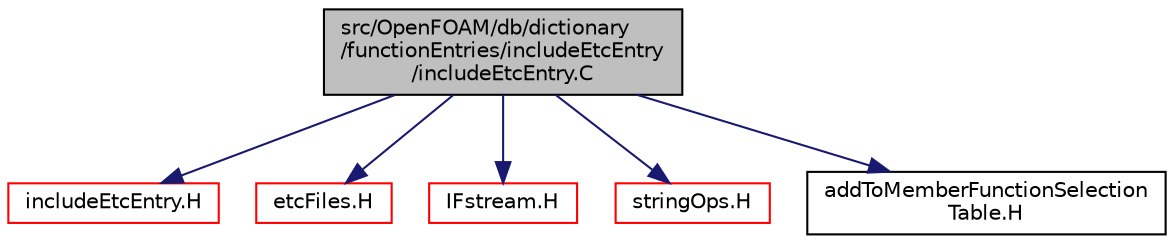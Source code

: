 digraph "src/OpenFOAM/db/dictionary/functionEntries/includeEtcEntry/includeEtcEntry.C"
{
  bgcolor="transparent";
  edge [fontname="Helvetica",fontsize="10",labelfontname="Helvetica",labelfontsize="10"];
  node [fontname="Helvetica",fontsize="10",shape=record];
  Node0 [label="src/OpenFOAM/db/dictionary\l/functionEntries/includeEtcEntry\l/includeEtcEntry.C",height=0.2,width=0.4,color="black", fillcolor="grey75", style="filled", fontcolor="black"];
  Node0 -> Node1 [color="midnightblue",fontsize="10",style="solid",fontname="Helvetica"];
  Node1 [label="includeEtcEntry.H",height=0.2,width=0.4,color="red",URL="$a09560.html"];
  Node0 -> Node69 [color="midnightblue",fontsize="10",style="solid",fontname="Helvetica"];
  Node69 [label="etcFiles.H",height=0.2,width=0.4,color="red",URL="$a10994.html",tooltip="Functions to search &#39;etc&#39; directories for configuration files etc. "];
  Node0 -> Node78 [color="midnightblue",fontsize="10",style="solid",fontname="Helvetica"];
  Node78 [label="IFstream.H",height=0.2,width=0.4,color="red",URL="$a09785.html"];
  Node0 -> Node82 [color="midnightblue",fontsize="10",style="solid",fontname="Helvetica"];
  Node82 [label="stringOps.H",height=0.2,width=0.4,color="red",URL="$a13508.html"];
  Node0 -> Node95 [color="midnightblue",fontsize="10",style="solid",fontname="Helvetica"];
  Node95 [label="addToMemberFunctionSelection\lTable.H",height=0.2,width=0.4,color="black",URL="$a09995.html",tooltip="Macros for easy insertion into member function selection tables. "];
}
